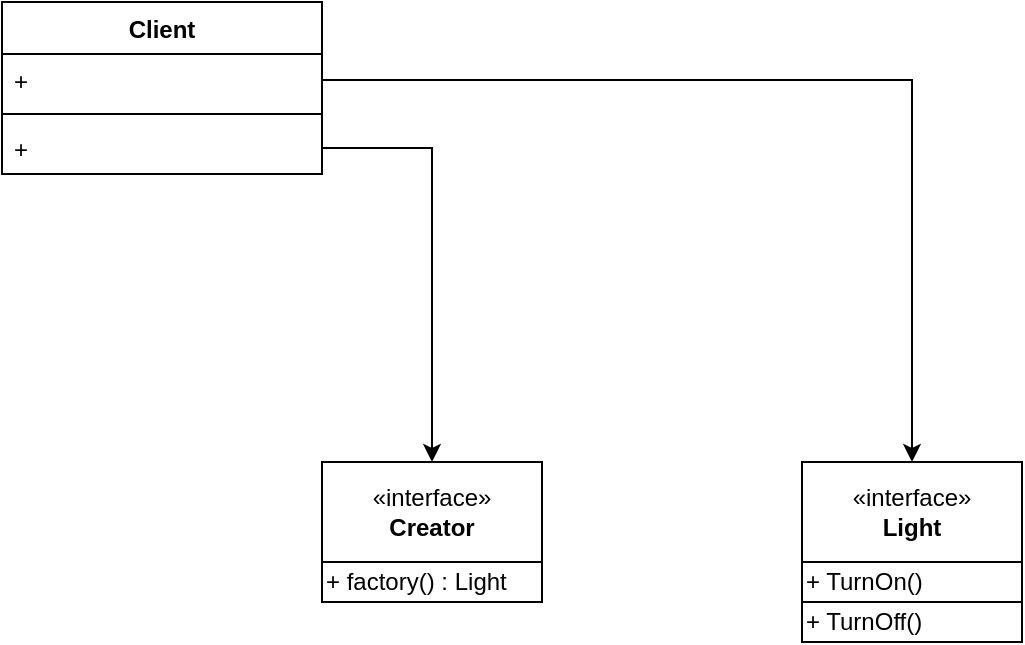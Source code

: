 <mxfile version="24.0.6" type="github">
  <diagram id="C5RBs43oDa-KdzZeNtuy" name="Page-1">
    <mxGraphModel dx="1434" dy="772" grid="1" gridSize="10" guides="1" tooltips="1" connect="1" arrows="1" fold="1" page="1" pageScale="1" pageWidth="827" pageHeight="1169" math="0" shadow="0">
      <root>
        <mxCell id="WIyWlLk6GJQsqaUBKTNV-0" />
        <mxCell id="WIyWlLk6GJQsqaUBKTNV-1" parent="WIyWlLk6GJQsqaUBKTNV-0" />
        <mxCell id="ysmbLkRu9PJ4dSDrQ1_o-0" value="Client" style="swimlane;fontStyle=1;align=center;verticalAlign=top;childLayout=stackLayout;horizontal=1;startSize=26;horizontalStack=0;resizeParent=1;resizeParentMax=0;resizeLast=0;collapsible=1;marginBottom=0;whiteSpace=wrap;html=1;" vertex="1" parent="WIyWlLk6GJQsqaUBKTNV-1">
          <mxGeometry x="160" y="80" width="160" height="86" as="geometry" />
        </mxCell>
        <mxCell id="ysmbLkRu9PJ4dSDrQ1_o-1" value="+&amp;nbsp;" style="text;strokeColor=none;fillColor=none;align=left;verticalAlign=top;spacingLeft=4;spacingRight=4;overflow=hidden;rotatable=0;points=[[0,0.5],[1,0.5]];portConstraint=eastwest;whiteSpace=wrap;html=1;" vertex="1" parent="ysmbLkRu9PJ4dSDrQ1_o-0">
          <mxGeometry y="26" width="160" height="26" as="geometry" />
        </mxCell>
        <mxCell id="ysmbLkRu9PJ4dSDrQ1_o-2" value="" style="line;strokeWidth=1;fillColor=none;align=left;verticalAlign=middle;spacingTop=-1;spacingLeft=3;spacingRight=3;rotatable=0;labelPosition=right;points=[];portConstraint=eastwest;strokeColor=inherit;" vertex="1" parent="ysmbLkRu9PJ4dSDrQ1_o-0">
          <mxGeometry y="52" width="160" height="8" as="geometry" />
        </mxCell>
        <mxCell id="ysmbLkRu9PJ4dSDrQ1_o-3" value="+&amp;nbsp;" style="text;strokeColor=none;fillColor=none;align=left;verticalAlign=top;spacingLeft=4;spacingRight=4;overflow=hidden;rotatable=0;points=[[0,0.5],[1,0.5]];portConstraint=eastwest;whiteSpace=wrap;html=1;" vertex="1" parent="ysmbLkRu9PJ4dSDrQ1_o-0">
          <mxGeometry y="60" width="160" height="26" as="geometry" />
        </mxCell>
        <mxCell id="ysmbLkRu9PJ4dSDrQ1_o-9" value="" style="group" vertex="1" connectable="0" parent="WIyWlLk6GJQsqaUBKTNV-1">
          <mxGeometry x="320" y="310" width="110" height="70" as="geometry" />
        </mxCell>
        <object label="«interface»&lt;br&gt;&lt;b&gt;Creator&lt;/b&gt;" a="" id="ysmbLkRu9PJ4dSDrQ1_o-5">
          <mxCell style="html=1;whiteSpace=wrap;" vertex="1" parent="ysmbLkRu9PJ4dSDrQ1_o-9">
            <mxGeometry width="110" height="50" as="geometry" />
          </mxCell>
        </object>
        <mxCell id="ysmbLkRu9PJ4dSDrQ1_o-8" value="+ factory() : Light" style="html=1;whiteSpace=wrap;align=left;" vertex="1" parent="ysmbLkRu9PJ4dSDrQ1_o-9">
          <mxGeometry y="50" width="110" height="20" as="geometry" />
        </mxCell>
        <mxCell id="ysmbLkRu9PJ4dSDrQ1_o-12" value="" style="group" vertex="1" connectable="0" parent="WIyWlLk6GJQsqaUBKTNV-1">
          <mxGeometry x="560" y="310" width="110" height="70" as="geometry" />
        </mxCell>
        <object label="«interface»&lt;br&gt;&lt;b&gt;Light&lt;/b&gt;" a="" id="ysmbLkRu9PJ4dSDrQ1_o-13">
          <mxCell style="html=1;whiteSpace=wrap;" vertex="1" parent="ysmbLkRu9PJ4dSDrQ1_o-12">
            <mxGeometry width="110" height="50" as="geometry" />
          </mxCell>
        </object>
        <mxCell id="ysmbLkRu9PJ4dSDrQ1_o-14" value="+ TurnOn()&amp;nbsp;" style="html=1;whiteSpace=wrap;align=left;" vertex="1" parent="ysmbLkRu9PJ4dSDrQ1_o-12">
          <mxGeometry y="50" width="110" height="20" as="geometry" />
        </mxCell>
        <mxCell id="ysmbLkRu9PJ4dSDrQ1_o-15" value="+ TurnOff()&amp;nbsp;" style="html=1;whiteSpace=wrap;align=left;" vertex="1" parent="WIyWlLk6GJQsqaUBKTNV-1">
          <mxGeometry x="560" y="380" width="110" height="20" as="geometry" />
        </mxCell>
        <mxCell id="ysmbLkRu9PJ4dSDrQ1_o-19" style="edgeStyle=orthogonalEdgeStyle;rounded=0;orthogonalLoop=1;jettySize=auto;html=1;exitX=1;exitY=0.5;exitDx=0;exitDy=0;entryX=0.5;entryY=0;entryDx=0;entryDy=0;" edge="1" parent="WIyWlLk6GJQsqaUBKTNV-1" source="ysmbLkRu9PJ4dSDrQ1_o-1" target="ysmbLkRu9PJ4dSDrQ1_o-13">
          <mxGeometry relative="1" as="geometry" />
        </mxCell>
        <mxCell id="ysmbLkRu9PJ4dSDrQ1_o-20" style="edgeStyle=orthogonalEdgeStyle;rounded=0;orthogonalLoop=1;jettySize=auto;html=1;entryX=0.5;entryY=0;entryDx=0;entryDy=0;" edge="1" parent="WIyWlLk6GJQsqaUBKTNV-1" source="ysmbLkRu9PJ4dSDrQ1_o-3" target="ysmbLkRu9PJ4dSDrQ1_o-5">
          <mxGeometry relative="1" as="geometry" />
        </mxCell>
      </root>
    </mxGraphModel>
  </diagram>
</mxfile>
